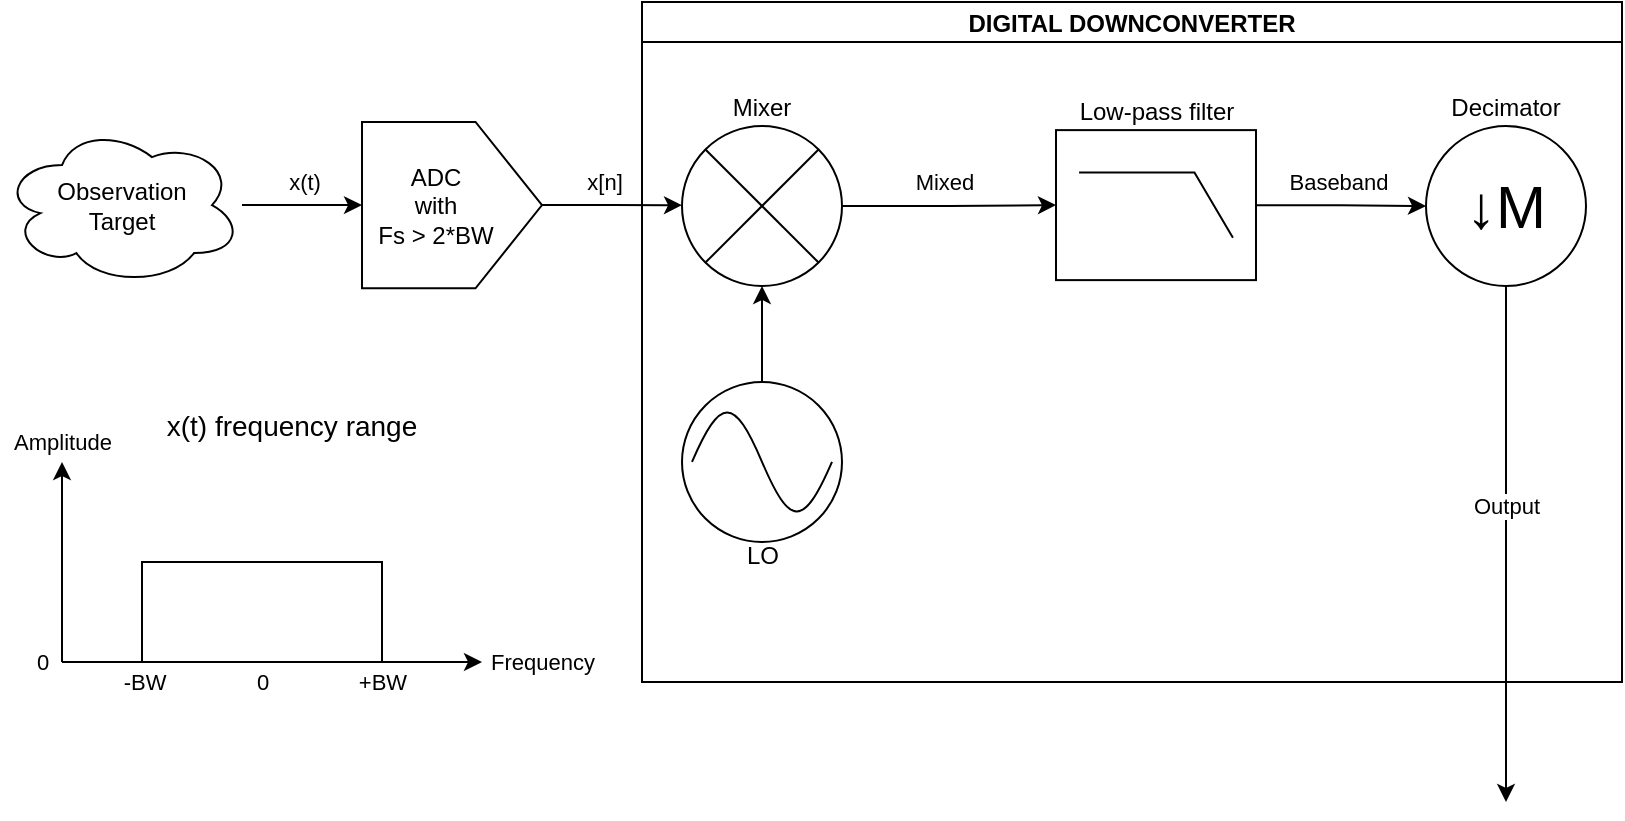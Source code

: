 <mxfile version="28.2.7">
  <diagram name="Page-1" id="6QX9WOd5E2EUKWoMhYYF">
    <mxGraphModel dx="1588" dy="649" grid="1" gridSize="10" guides="1" tooltips="1" connect="1" arrows="1" fold="1" page="0" pageScale="1" pageWidth="850" pageHeight="1100" math="0" shadow="0">
      <root>
        <mxCell id="0" />
        <mxCell id="1" parent="0" />
        <mxCell id="Gjob_63yT9RV-fcEFEcE-21" style="edgeStyle=orthogonalEdgeStyle;rounded=0;orthogonalLoop=1;jettySize=auto;html=1;entryX=0.5;entryY=1;entryDx=0;entryDy=0;" parent="1" source="Gjob_63yT9RV-fcEFEcE-20" target="Gjob_63yT9RV-fcEFEcE-18" edge="1">
          <mxGeometry relative="1" as="geometry" />
        </mxCell>
        <mxCell id="Gjob_63yT9RV-fcEFEcE-20" value="&lt;div&gt;&lt;br&gt;&lt;/div&gt;" style="ellipse;whiteSpace=wrap;html=1;aspect=fixed;labelBackgroundColor=default;" parent="1" vertex="1">
          <mxGeometry x="300" y="240.0" width="80" height="80" as="geometry" />
        </mxCell>
        <mxCell id="Gjob_63yT9RV-fcEFEcE-16" style="edgeStyle=orthogonalEdgeStyle;rounded=0;orthogonalLoop=1;jettySize=auto;html=1;entryX=0.5;entryY=0;entryDx=0;entryDy=0;" parent="1" source="Gjob_63yT9RV-fcEFEcE-5" target="Gjob_63yT9RV-fcEFEcE-15" edge="1">
          <mxGeometry relative="1" as="geometry" />
        </mxCell>
        <mxCell id="Gjob_63yT9RV-fcEFEcE-28" value="x(t)" style="edgeLabel;html=1;align=center;verticalAlign=middle;resizable=0;points=[];" parent="Gjob_63yT9RV-fcEFEcE-16" vertex="1" connectable="0">
          <mxGeometry x="-0.156" y="7" relative="1" as="geometry">
            <mxPoint x="5" y="-5" as="offset" />
          </mxGeometry>
        </mxCell>
        <mxCell id="Gjob_63yT9RV-fcEFEcE-5" value="&lt;div&gt;Observation&lt;/div&gt;&lt;div&gt;Target&lt;/div&gt;" style="ellipse;shape=cloud;whiteSpace=wrap;html=1;" parent="1" vertex="1">
          <mxGeometry x="-40" y="111.56" width="120" height="80" as="geometry" />
        </mxCell>
        <mxCell id="Gjob_63yT9RV-fcEFEcE-17" style="edgeStyle=orthogonalEdgeStyle;rounded=0;orthogonalLoop=1;jettySize=auto;html=1;" parent="1" source="Gjob_63yT9RV-fcEFEcE-15" edge="1">
          <mxGeometry relative="1" as="geometry">
            <mxPoint x="300.0" y="151.583" as="targetPoint" />
          </mxGeometry>
        </mxCell>
        <mxCell id="Gjob_63yT9RV-fcEFEcE-29" value="x[n]" style="edgeLabel;html=1;align=center;verticalAlign=middle;resizable=0;points=[];" parent="Gjob_63yT9RV-fcEFEcE-17" vertex="1" connectable="0">
          <mxGeometry x="-0.253" y="5" relative="1" as="geometry">
            <mxPoint x="4" y="-7" as="offset" />
          </mxGeometry>
        </mxCell>
        <mxCell id="Gjob_63yT9RV-fcEFEcE-15" value="&lt;div&gt;ADC&lt;/div&gt;&lt;div&gt;with&lt;/div&gt;&lt;div&gt;Fs &amp;gt; 2*BW&lt;/div&gt;" style="shape=loopLimit;whiteSpace=wrap;html=1;fixedSize=1;rotation=0;horizontal=1;size=113;align=center;labelPosition=center;verticalLabelPosition=middle;verticalAlign=middle;spacingRight=16;direction=north;spacingTop=0;flipH=1;spacingLeft=0;" parent="1" vertex="1">
          <mxGeometry x="140.005" y="109.995" width="90" height="83.13" as="geometry" />
        </mxCell>
        <mxCell id="Gjob_63yT9RV-fcEFEcE-18" value="Mixer" style="shape=sumEllipse;perimeter=ellipsePerimeter;whiteSpace=wrap;html=1;backgroundOutline=1;labelPosition=center;verticalLabelPosition=top;align=center;verticalAlign=bottom;" parent="1" vertex="1">
          <mxGeometry x="300" y="112" width="80" height="80" as="geometry" />
        </mxCell>
        <mxCell id="Gjob_63yT9RV-fcEFEcE-19" value="LO" style="pointerEvents=1;verticalLabelPosition=bottom;shadow=0;dashed=0;align=center;html=1;verticalAlign=top;shape=mxgraph.electrical.waveforms.sine_wave;fillColor=default;" parent="1" vertex="1">
          <mxGeometry x="305" y="246.91" width="70" height="66.18" as="geometry" />
        </mxCell>
        <mxCell id="Gjob_63yT9RV-fcEFEcE-32" style="edgeStyle=orthogonalEdgeStyle;rounded=0;orthogonalLoop=1;jettySize=auto;html=1;" parent="1" source="Gjob_63yT9RV-fcEFEcE-23" target="Gjob_63yT9RV-fcEFEcE-31" edge="1">
          <mxGeometry relative="1" as="geometry" />
        </mxCell>
        <mxCell id="Gjob_63yT9RV-fcEFEcE-38" value="Baseband" style="edgeLabel;html=1;align=center;verticalAlign=middle;resizable=0;points=[];" parent="Gjob_63yT9RV-fcEFEcE-32" vertex="1" connectable="0">
          <mxGeometry x="-0.053" y="1" relative="1" as="geometry">
            <mxPoint y="-11" as="offset" />
          </mxGeometry>
        </mxCell>
        <mxCell id="Gjob_63yT9RV-fcEFEcE-23" value="Low-pass filter" style="verticalLabelPosition=top;shadow=0;dashed=0;align=center;html=1;verticalAlign=bottom;shape=mxgraph.electrical.logic_gates.lowpass_filter;labelPosition=center;" parent="1" vertex="1">
          <mxGeometry x="487" y="114.06" width="100" height="75" as="geometry" />
        </mxCell>
        <mxCell id="Gjob_63yT9RV-fcEFEcE-40" style="edgeStyle=orthogonalEdgeStyle;rounded=0;orthogonalLoop=1;jettySize=auto;html=1;" parent="1" source="Gjob_63yT9RV-fcEFEcE-31" edge="1">
          <mxGeometry relative="1" as="geometry">
            <mxPoint x="712" y="450" as="targetPoint" />
          </mxGeometry>
        </mxCell>
        <mxCell id="Gjob_63yT9RV-fcEFEcE-41" value="&lt;div&gt;Output&lt;/div&gt;" style="edgeLabel;html=1;align=center;verticalAlign=middle;resizable=0;points=[];" parent="Gjob_63yT9RV-fcEFEcE-40" vertex="1" connectable="0">
          <mxGeometry x="-0.149" y="4" relative="1" as="geometry">
            <mxPoint x="-4" as="offset" />
          </mxGeometry>
        </mxCell>
        <mxCell id="Gjob_63yT9RV-fcEFEcE-31" value="&lt;font style=&quot;font-size: 30px;&quot;&gt;&lt;span class=&quot;box&quot;&gt;↓M&lt;/span&gt;&lt;/font&gt;" style="ellipse;whiteSpace=wrap;html=1;aspect=fixed;" parent="1" vertex="1">
          <mxGeometry x="672" y="112" width="80" height="80" as="geometry" />
        </mxCell>
        <mxCell id="Gjob_63yT9RV-fcEFEcE-33" value="Decimator" style="text;html=1;whiteSpace=wrap;strokeColor=none;fillColor=none;align=center;verticalAlign=middle;rounded=0;" parent="1" vertex="1">
          <mxGeometry x="682" y="88" width="60" height="30" as="geometry" />
        </mxCell>
        <mxCell id="Gjob_63yT9RV-fcEFEcE-34" style="edgeStyle=orthogonalEdgeStyle;rounded=0;orthogonalLoop=1;jettySize=auto;html=1;entryX=0;entryY=0.5;entryDx=0;entryDy=0;entryPerimeter=0;" parent="1" source="Gjob_63yT9RV-fcEFEcE-18" target="Gjob_63yT9RV-fcEFEcE-23" edge="1">
          <mxGeometry relative="1" as="geometry" />
        </mxCell>
        <mxCell id="Gjob_63yT9RV-fcEFEcE-37" value="&lt;div&gt;Mixed&lt;/div&gt;" style="edgeLabel;html=1;align=center;verticalAlign=middle;resizable=0;points=[];" parent="Gjob_63yT9RV-fcEFEcE-34" vertex="1" connectable="0">
          <mxGeometry x="-0.204" y="2" relative="1" as="geometry">
            <mxPoint x="8" y="-10" as="offset" />
          </mxGeometry>
        </mxCell>
        <mxCell id="Gjob_63yT9RV-fcEFEcE-39" value="DIGITAL DOWNCONVERTER" style="swimlane;startSize=20;" parent="1" vertex="1">
          <mxGeometry x="280" y="50" width="490" height="340" as="geometry" />
        </mxCell>
        <mxCell id="fB8j_7BlKxuFaEB-9lVY-1" value="" style="endArrow=classic;html=1;rounded=0;" edge="1" parent="1">
          <mxGeometry width="50" height="50" relative="1" as="geometry">
            <mxPoint x="-10" y="380" as="sourcePoint" />
            <mxPoint x="200" y="380" as="targetPoint" />
          </mxGeometry>
        </mxCell>
        <mxCell id="fB8j_7BlKxuFaEB-9lVY-2" value="Frequency" style="edgeLabel;html=1;align=center;verticalAlign=middle;resizable=0;points=[];" vertex="1" connectable="0" parent="fB8j_7BlKxuFaEB-9lVY-1">
          <mxGeometry x="-0.076" y="1" relative="1" as="geometry">
            <mxPoint x="143" y="1" as="offset" />
          </mxGeometry>
        </mxCell>
        <mxCell id="fB8j_7BlKxuFaEB-9lVY-3" value="-BW" style="edgeLabel;html=1;align=center;verticalAlign=middle;resizable=0;points=[];" vertex="1" connectable="0" parent="fB8j_7BlKxuFaEB-9lVY-1">
          <mxGeometry x="-0.673" relative="1" as="geometry">
            <mxPoint x="6" y="10" as="offset" />
          </mxGeometry>
        </mxCell>
        <mxCell id="fB8j_7BlKxuFaEB-9lVY-4" value="" style="endArrow=classic;html=1;rounded=0;" edge="1" parent="1">
          <mxGeometry width="50" height="50" relative="1" as="geometry">
            <mxPoint x="-10" y="380" as="sourcePoint" />
            <mxPoint x="-10" y="280" as="targetPoint" />
          </mxGeometry>
        </mxCell>
        <mxCell id="fB8j_7BlKxuFaEB-9lVY-5" value="Amplitude" style="edgeLabel;html=1;align=center;verticalAlign=middle;resizable=0;points=[];" vertex="1" connectable="0" parent="fB8j_7BlKxuFaEB-9lVY-4">
          <mxGeometry x="0.058" y="-1" relative="1" as="geometry">
            <mxPoint x="-1" y="-57" as="offset" />
          </mxGeometry>
        </mxCell>
        <mxCell id="fB8j_7BlKxuFaEB-9lVY-6" value="0" style="edgeLabel;html=1;align=center;verticalAlign=middle;resizable=0;points=[];" vertex="1" connectable="0" parent="fB8j_7BlKxuFaEB-9lVY-4">
          <mxGeometry x="-0.77" y="2" relative="1" as="geometry">
            <mxPoint x="-8" y="11" as="offset" />
          </mxGeometry>
        </mxCell>
        <mxCell id="fB8j_7BlKxuFaEB-9lVY-7" value="" style="rounded=0;whiteSpace=wrap;html=1;fillColor=none;" vertex="1" parent="1">
          <mxGeometry x="30" y="330" width="120" height="50" as="geometry" />
        </mxCell>
        <mxCell id="fB8j_7BlKxuFaEB-9lVY-8" value="+BW" style="edgeLabel;html=1;align=center;verticalAlign=middle;resizable=0;points=[];" vertex="1" connectable="0" parent="1">
          <mxGeometry x="150" y="390" as="geometry" />
        </mxCell>
        <mxCell id="fB8j_7BlKxuFaEB-9lVY-9" value="0" style="edgeLabel;html=1;align=center;verticalAlign=middle;resizable=0;points=[];" vertex="1" connectable="0" parent="1">
          <mxGeometry x="90" y="390" as="geometry" />
        </mxCell>
        <mxCell id="fB8j_7BlKxuFaEB-9lVY-10" value="x(t) frequency range" style="text;html=1;whiteSpace=wrap;strokeColor=none;fillColor=none;align=center;verticalAlign=middle;rounded=0;fontSize=14;" vertex="1" parent="1">
          <mxGeometry x="20" y="246.91" width="170" height="30" as="geometry" />
        </mxCell>
      </root>
    </mxGraphModel>
  </diagram>
</mxfile>
